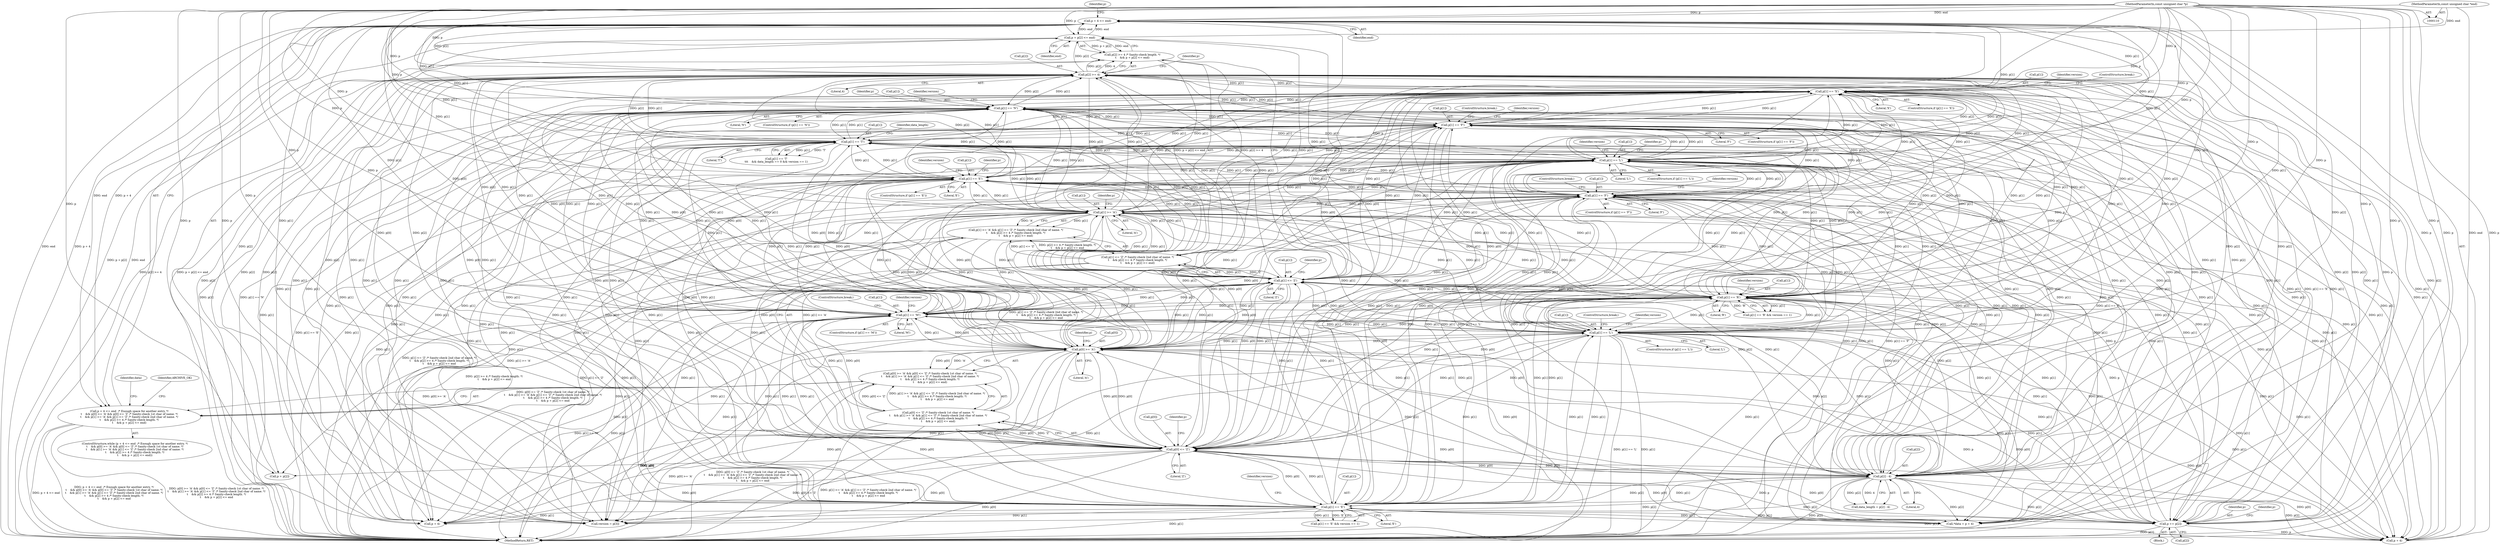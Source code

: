 digraph "0_libarchive_8312eaa576014cd9b965012af51bc1f967b12423@pointer" {
"1000128" [label="(Call,p + 4 <= end)"];
"1000348" [label="(Call,p[1] == 'X')"];
"1000305" [label="(Call,p[1] == 'N')"];
"1000539" [label="(Call,p[1] == 'F')"];
"1000488" [label="(Call,p[1] == 'T')"];
"1000465" [label="(Call,p[1] == 'L')"];
"1000198" [label="(Call,p[1] == 'E')"];
"1000516" [label="(Call,p[1] == 'F')"];
"1000146" [label="(Call,p[1] >= 'A')"];
"1000431" [label="(Call,p[1] == 'E')"];
"1000152" [label="(Call,p[1] <= 'Z')"];
"1000113" [label="(MethodParameterIn,const unsigned char *p)"];
"1000556" [label="(Call,p += p[2])"];
"1000180" [label="(Call,p[2] - 4)"];
"1000158" [label="(Call,p[2] >= 4)"];
"1000140" [label="(Call,p[0] <= 'Z')"];
"1000134" [label="(Call,p[0] >= 'A')"];
"1000245" [label="(Call,p[1] == 'L')"];
"1000282" [label="(Call,p[1] == 'M')"];
"1000453" [label="(Call,p[1] == 'R')"];
"1000163" [label="(Call,p + p[2] <= end)"];
"1000128" [label="(Call,p + 4 <= end)"];
"1000114" [label="(MethodParameterIn,const unsigned char *end)"];
"1000127" [label="(Call,p + 4 <= end  /* Enough space for another entry. */\n\t    && p[0] >= 'A' && p[0] <= 'Z' /* Sanity-check 1st char of name. */\n\t    && p[1] >= 'A' && p[1] <= 'Z' /* Sanity-check 2nd char of name. */\n\t    && p[2] >= 4 /* Sanity-check length. */\n\t    && p + p[2] <= end)"];
"1000157" [label="(Call,p[2] >= 4 /* Sanity-check length. */\n\t    && p + p[2] <= end)"];
"1000151" [label="(Call,p[1] <= 'Z' /* Sanity-check 2nd char of name. */\n\t    && p[2] >= 4 /* Sanity-check length. */\n\t    && p + p[2] <= end)"];
"1000145" [label="(Call,p[1] >= 'A' && p[1] <= 'Z' /* Sanity-check 2nd char of name. */\n\t    && p[2] >= 4 /* Sanity-check length. */\n\t    && p + p[2] <= end)"];
"1000139" [label="(Call,p[0] <= 'Z' /* Sanity-check 1st char of name. */\n\t    && p[1] >= 'A' && p[1] <= 'Z' /* Sanity-check 2nd char of name. */\n\t    && p[2] >= 4 /* Sanity-check length. */\n\t    && p + p[2] <= end)"];
"1000133" [label="(Call,p[0] >= 'A' && p[0] <= 'Z' /* Sanity-check 1st char of name. */\n\t    && p[1] >= 'A' && p[1] <= 'Z' /* Sanity-check 2nd char of name. */\n\t    && p[2] >= 4 /* Sanity-check length. */\n\t    && p + p[2] <= end)"];
"1000465" [label="(Call,p[1] == 'L')"];
"1000246" [label="(Call,p[1])"];
"1000244" [label="(ControlStructure,if (p[1] == 'L'))"];
"1000281" [label="(ControlStructure,if (p[1] == 'M'))"];
"1000249" [label="(Literal,'L')"];
"1000180" [label="(Call,p[2] - 4)"];
"1000142" [label="(Identifier,p)"];
"1000282" [label="(Call,p[1] == 'M')"];
"1000140" [label="(Call,p[0] <= 'Z')"];
"1000452" [label="(Call,p[1] == 'R' && version == 1)"];
"1000314" [label="(Identifier,version)"];
"1000153" [label="(Call,p[1])"];
"1000150" [label="(Literal,'A')"];
"1000169" [label="(Identifier,end)"];
"1000198" [label="(Call,p[1] == 'E')"];
"1000145" [label="(Call,p[1] >= 'A' && p[1] <= 'Z' /* Sanity-check 2nd char of name. */\n\t    && p[2] >= 4 /* Sanity-check length. */\n\t    && p + p[2] <= end)"];
"1000427" [label="(ControlStructure,break;)"];
"1000114" [label="(MethodParameterIn,const unsigned char *end)"];
"1000488" [label="(Call,p[1] == 'T')"];
"1000543" [label="(Literal,'F')"];
"1000181" [label="(Call,p[2])"];
"1000302" [label="(ControlStructure,break;)"];
"1000515" [label="(ControlStructure,if (p[1] == 'F'))"];
"1000350" [label="(Identifier,p)"];
"1000141" [label="(Call,p[0])"];
"1000162" [label="(Literal,4)"];
"1000516" [label="(Call,p[1] == 'F')"];
"1000156" [label="(Literal,'Z')"];
"1000163" [label="(Call,p + p[2] <= end)"];
"1000129" [label="(Call,p + 4)"];
"1000135" [label="(Call,p[0])"];
"1000538" [label="(ControlStructure,if (p[1] == 'F'))"];
"1000520" [label="(Literal,'F')"];
"1000558" [label="(Call,p[2])"];
"1000147" [label="(Call,p[1])"];
"1000469" [label="(Literal,'L')"];
"1000134" [label="(Call,p[0] >= 'A')"];
"1000557" [label="(Identifier,p)"];
"1000431" [label="(Call,p[1] == 'E')"];
"1000305" [label="(Call,p[1] == 'N')"];
"1000128" [label="(Call,p + 4 <= end)"];
"1000152" [label="(Call,p[1] <= 'Z')"];
"1000473" [label="(Identifier,version)"];
"1000207" [label="(Identifier,version)"];
"1000489" [label="(Call,p[1])"];
"1000126" [label="(ControlStructure,while (p + 4 <= end  /* Enough space for another entry. */\n\t    && p[0] >= 'A' && p[0] <= 'Z' /* Sanity-check 1st char of name. */\n\t    && p[1] >= 'A' && p[1] <= 'Z' /* Sanity-check 2nd char of name. */\n\t    && p[2] >= 4 /* Sanity-check length. */\n\t    && p + p[2] <= end))"];
"1000199" [label="(Call,p[1])"];
"1000132" [label="(Identifier,end)"];
"1000158" [label="(Call,p[2] >= 4)"];
"1000430" [label="(Call,p[1] == 'E' && version == 1)"];
"1000352" [label="(Literal,'X')"];
"1000536" [label="(ControlStructure,break;)"];
"1000279" [label="(ControlStructure,break;)"];
"1000432" [label="(Call,p[1])"];
"1000459" [label="(Identifier,version)"];
"1000154" [label="(Identifier,p)"];
"1000563" [label="(MethodReturn,RET)"];
"1000138" [label="(Literal,'A')"];
"1000283" [label="(Call,p[1])"];
"1000457" [label="(Literal,'R')"];
"1000553" [label="(ControlStructure,break;)"];
"1000539" [label="(Call,p[1] == 'F')"];
"1000173" [label="(Identifier,data)"];
"1000466" [label="(Call,p[1])"];
"1000170" [label="(Block,)"];
"1000464" [label="(ControlStructure,if (p[1] == 'L'))"];
"1000113" [label="(MethodParameterIn,const unsigned char *p)"];
"1000151" [label="(Call,p[1] <= 'Z' /* Sanity-check 2nd char of name. */\n\t    && p[2] >= 4 /* Sanity-check length. */\n\t    && p + p[2] <= end)"];
"1000164" [label="(Call,p + p[2])"];
"1000254" [label="(Identifier,version)"];
"1000347" [label="(ControlStructure,if (p[1] == 'X'))"];
"1000349" [label="(Call,p[1])"];
"1000356" [label="(Identifier,version)"];
"1000165" [label="(Identifier,p)"];
"1000309" [label="(Literal,'N')"];
"1000495" [label="(Identifier,data_length)"];
"1000202" [label="(Literal,'E')"];
"1000197" [label="(ControlStructure,if (p[1] == 'E'))"];
"1000492" [label="(Literal,'T')"];
"1000547" [label="(Identifier,version)"];
"1000304" [label="(ControlStructure,if (p[1] == 'N'))"];
"1000437" [label="(Identifier,version)"];
"1000127" [label="(Call,p + 4 <= end  /* Enough space for another entry. */\n\t    && p[0] >= 'A' && p[0] <= 'Z' /* Sanity-check 1st char of name. */\n\t    && p[1] >= 'A' && p[1] <= 'Z' /* Sanity-check 2nd char of name. */\n\t    && p[2] >= 4 /* Sanity-check length. */\n\t    && p + p[2] <= end)"];
"1000562" [label="(Identifier,ARCHIVE_OK)"];
"1000148" [label="(Identifier,p)"];
"1000286" [label="(Literal,'M')"];
"1000487" [label="(Call,p[1] == 'T'\n\t\t\t    && data_length == 0 && version == 1)"];
"1000146" [label="(Call,p[1] >= 'A')"];
"1000454" [label="(Call,p[1])"];
"1000490" [label="(Identifier,p)"];
"1000556" [label="(Call,p += p[2])"];
"1000144" [label="(Literal,'Z')"];
"1000157" [label="(Call,p[2] >= 4 /* Sanity-check length. */\n\t    && p + p[2] <= end)"];
"1000348" [label="(Call,p[1] == 'X')"];
"1000186" [label="(Call,version = p[3])"];
"1000136" [label="(Identifier,p)"];
"1000160" [label="(Identifier,p)"];
"1000174" [label="(Call,p + 4)"];
"1000517" [label="(Call,p[1])"];
"1000290" [label="(Identifier,version)"];
"1000133" [label="(Call,p[0] >= 'A' && p[0] <= 'Z' /* Sanity-check 1st char of name. */\n\t    && p[1] >= 'A' && p[1] <= 'Z' /* Sanity-check 2nd char of name. */\n\t    && p[2] >= 4 /* Sanity-check length. */\n\t    && p + p[2] <= end)"];
"1000184" [label="(Literal,4)"];
"1000178" [label="(Call,data_length = p[2] - 4)"];
"1000540" [label="(Call,p[1])"];
"1000306" [label="(Call,p[1])"];
"1000139" [label="(Call,p[0] <= 'Z' /* Sanity-check 1st char of name. */\n\t    && p[1] >= 'A' && p[1] <= 'Z' /* Sanity-check 2nd char of name. */\n\t    && p[2] >= 4 /* Sanity-check length. */\n\t    && p + p[2] <= end)"];
"1000524" [label="(Identifier,version)"];
"1000247" [label="(Identifier,p)"];
"1000453" [label="(Call,p[1] == 'R')"];
"1000130" [label="(Identifier,p)"];
"1000159" [label="(Call,p[2])"];
"1000245" [label="(Call,p[1] == 'L')"];
"1000435" [label="(Literal,'E')"];
"1000172" [label="(Call,*data = p + 4)"];
"1000128" -> "1000127"  [label="AST: "];
"1000128" -> "1000132"  [label="CFG: "];
"1000129" -> "1000128"  [label="AST: "];
"1000132" -> "1000128"  [label="AST: "];
"1000136" -> "1000128"  [label="CFG: "];
"1000127" -> "1000128"  [label="CFG: "];
"1000128" -> "1000563"  [label="DDG: end"];
"1000128" -> "1000563"  [label="DDG: p + 4"];
"1000128" -> "1000127"  [label="DDG: p + 4"];
"1000128" -> "1000127"  [label="DDG: end"];
"1000348" -> "1000128"  [label="DDG: p[1]"];
"1000488" -> "1000128"  [label="DDG: p[1]"];
"1000556" -> "1000128"  [label="DDG: p"];
"1000140" -> "1000128"  [label="DDG: p[0]"];
"1000198" -> "1000128"  [label="DDG: p[1]"];
"1000516" -> "1000128"  [label="DDG: p[1]"];
"1000146" -> "1000128"  [label="DDG: p[1]"];
"1000465" -> "1000128"  [label="DDG: p[1]"];
"1000539" -> "1000128"  [label="DDG: p[1]"];
"1000305" -> "1000128"  [label="DDG: p[1]"];
"1000431" -> "1000128"  [label="DDG: p[1]"];
"1000152" -> "1000128"  [label="DDG: p[1]"];
"1000134" -> "1000128"  [label="DDG: p[0]"];
"1000245" -> "1000128"  [label="DDG: p[1]"];
"1000282" -> "1000128"  [label="DDG: p[1]"];
"1000453" -> "1000128"  [label="DDG: p[1]"];
"1000113" -> "1000128"  [label="DDG: p"];
"1000158" -> "1000128"  [label="DDG: p[2]"];
"1000180" -> "1000128"  [label="DDG: p[2]"];
"1000163" -> "1000128"  [label="DDG: end"];
"1000114" -> "1000128"  [label="DDG: end"];
"1000128" -> "1000163"  [label="DDG: end"];
"1000348" -> "1000347"  [label="AST: "];
"1000348" -> "1000352"  [label="CFG: "];
"1000349" -> "1000348"  [label="AST: "];
"1000352" -> "1000348"  [label="AST: "];
"1000356" -> "1000348"  [label="CFG: "];
"1000427" -> "1000348"  [label="CFG: "];
"1000348" -> "1000563"  [label="DDG: p[1]"];
"1000348" -> "1000563"  [label="DDG: p[1] == 'X'"];
"1000348" -> "1000129"  [label="DDG: p[1]"];
"1000348" -> "1000134"  [label="DDG: p[1]"];
"1000348" -> "1000140"  [label="DDG: p[1]"];
"1000348" -> "1000146"  [label="DDG: p[1]"];
"1000348" -> "1000152"  [label="DDG: p[1]"];
"1000348" -> "1000158"  [label="DDG: p[1]"];
"1000348" -> "1000172"  [label="DDG: p[1]"];
"1000348" -> "1000174"  [label="DDG: p[1]"];
"1000348" -> "1000180"  [label="DDG: p[1]"];
"1000348" -> "1000186"  [label="DDG: p[1]"];
"1000348" -> "1000198"  [label="DDG: p[1]"];
"1000348" -> "1000245"  [label="DDG: p[1]"];
"1000348" -> "1000282"  [label="DDG: p[1]"];
"1000348" -> "1000305"  [label="DDG: p[1]"];
"1000305" -> "1000348"  [label="DDG: p[1]"];
"1000113" -> "1000348"  [label="DDG: p"];
"1000488" -> "1000348"  [label="DDG: p[1]"];
"1000140" -> "1000348"  [label="DDG: p[0]"];
"1000198" -> "1000348"  [label="DDG: p[1]"];
"1000516" -> "1000348"  [label="DDG: p[1]"];
"1000146" -> "1000348"  [label="DDG: p[1]"];
"1000539" -> "1000348"  [label="DDG: p[1]"];
"1000158" -> "1000348"  [label="DDG: p[2]"];
"1000431" -> "1000348"  [label="DDG: p[1]"];
"1000152" -> "1000348"  [label="DDG: p[1]"];
"1000134" -> "1000348"  [label="DDG: p[0]"];
"1000245" -> "1000348"  [label="DDG: p[1]"];
"1000282" -> "1000348"  [label="DDG: p[1]"];
"1000453" -> "1000348"  [label="DDG: p[1]"];
"1000465" -> "1000348"  [label="DDG: p[1]"];
"1000180" -> "1000348"  [label="DDG: p[2]"];
"1000348" -> "1000431"  [label="DDG: p[1]"];
"1000348" -> "1000453"  [label="DDG: p[1]"];
"1000348" -> "1000465"  [label="DDG: p[1]"];
"1000348" -> "1000488"  [label="DDG: p[1]"];
"1000348" -> "1000516"  [label="DDG: p[1]"];
"1000348" -> "1000539"  [label="DDG: p[1]"];
"1000348" -> "1000556"  [label="DDG: p[1]"];
"1000305" -> "1000304"  [label="AST: "];
"1000305" -> "1000309"  [label="CFG: "];
"1000306" -> "1000305"  [label="AST: "];
"1000309" -> "1000305"  [label="AST: "];
"1000314" -> "1000305"  [label="CFG: "];
"1000350" -> "1000305"  [label="CFG: "];
"1000305" -> "1000563"  [label="DDG: p[1] == 'N'"];
"1000305" -> "1000563"  [label="DDG: p[1]"];
"1000305" -> "1000129"  [label="DDG: p[1]"];
"1000305" -> "1000134"  [label="DDG: p[1]"];
"1000305" -> "1000140"  [label="DDG: p[1]"];
"1000305" -> "1000146"  [label="DDG: p[1]"];
"1000305" -> "1000152"  [label="DDG: p[1]"];
"1000305" -> "1000158"  [label="DDG: p[1]"];
"1000305" -> "1000172"  [label="DDG: p[1]"];
"1000305" -> "1000174"  [label="DDG: p[1]"];
"1000305" -> "1000180"  [label="DDG: p[1]"];
"1000305" -> "1000186"  [label="DDG: p[1]"];
"1000305" -> "1000198"  [label="DDG: p[1]"];
"1000305" -> "1000245"  [label="DDG: p[1]"];
"1000305" -> "1000282"  [label="DDG: p[1]"];
"1000539" -> "1000305"  [label="DDG: p[1]"];
"1000488" -> "1000305"  [label="DDG: p[1]"];
"1000198" -> "1000305"  [label="DDG: p[1]"];
"1000516" -> "1000305"  [label="DDG: p[1]"];
"1000146" -> "1000305"  [label="DDG: p[1]"];
"1000465" -> "1000305"  [label="DDG: p[1]"];
"1000431" -> "1000305"  [label="DDG: p[1]"];
"1000152" -> "1000305"  [label="DDG: p[1]"];
"1000245" -> "1000305"  [label="DDG: p[1]"];
"1000282" -> "1000305"  [label="DDG: p[1]"];
"1000453" -> "1000305"  [label="DDG: p[1]"];
"1000113" -> "1000305"  [label="DDG: p"];
"1000140" -> "1000305"  [label="DDG: p[0]"];
"1000158" -> "1000305"  [label="DDG: p[2]"];
"1000134" -> "1000305"  [label="DDG: p[0]"];
"1000180" -> "1000305"  [label="DDG: p[2]"];
"1000305" -> "1000431"  [label="DDG: p[1]"];
"1000305" -> "1000453"  [label="DDG: p[1]"];
"1000305" -> "1000465"  [label="DDG: p[1]"];
"1000305" -> "1000488"  [label="DDG: p[1]"];
"1000305" -> "1000516"  [label="DDG: p[1]"];
"1000305" -> "1000539"  [label="DDG: p[1]"];
"1000305" -> "1000556"  [label="DDG: p[1]"];
"1000539" -> "1000538"  [label="AST: "];
"1000539" -> "1000543"  [label="CFG: "];
"1000540" -> "1000539"  [label="AST: "];
"1000543" -> "1000539"  [label="AST: "];
"1000547" -> "1000539"  [label="CFG: "];
"1000553" -> "1000539"  [label="CFG: "];
"1000539" -> "1000563"  [label="DDG: p[1]"];
"1000539" -> "1000563"  [label="DDG: p[1] == 'F'"];
"1000539" -> "1000129"  [label="DDG: p[1]"];
"1000539" -> "1000134"  [label="DDG: p[1]"];
"1000539" -> "1000140"  [label="DDG: p[1]"];
"1000539" -> "1000146"  [label="DDG: p[1]"];
"1000539" -> "1000152"  [label="DDG: p[1]"];
"1000539" -> "1000158"  [label="DDG: p[1]"];
"1000539" -> "1000172"  [label="DDG: p[1]"];
"1000539" -> "1000174"  [label="DDG: p[1]"];
"1000539" -> "1000180"  [label="DDG: p[1]"];
"1000539" -> "1000186"  [label="DDG: p[1]"];
"1000539" -> "1000198"  [label="DDG: p[1]"];
"1000539" -> "1000245"  [label="DDG: p[1]"];
"1000539" -> "1000282"  [label="DDG: p[1]"];
"1000539" -> "1000431"  [label="DDG: p[1]"];
"1000539" -> "1000453"  [label="DDG: p[1]"];
"1000539" -> "1000465"  [label="DDG: p[1]"];
"1000539" -> "1000488"  [label="DDG: p[1]"];
"1000539" -> "1000516"  [label="DDG: p[1]"];
"1000488" -> "1000539"  [label="DDG: p[1]"];
"1000198" -> "1000539"  [label="DDG: p[1]"];
"1000516" -> "1000539"  [label="DDG: p[1]"];
"1000146" -> "1000539"  [label="DDG: p[1]"];
"1000465" -> "1000539"  [label="DDG: p[1]"];
"1000431" -> "1000539"  [label="DDG: p[1]"];
"1000152" -> "1000539"  [label="DDG: p[1]"];
"1000245" -> "1000539"  [label="DDG: p[1]"];
"1000282" -> "1000539"  [label="DDG: p[1]"];
"1000453" -> "1000539"  [label="DDG: p[1]"];
"1000113" -> "1000539"  [label="DDG: p"];
"1000140" -> "1000539"  [label="DDG: p[0]"];
"1000158" -> "1000539"  [label="DDG: p[2]"];
"1000134" -> "1000539"  [label="DDG: p[0]"];
"1000180" -> "1000539"  [label="DDG: p[2]"];
"1000539" -> "1000556"  [label="DDG: p[1]"];
"1000488" -> "1000487"  [label="AST: "];
"1000488" -> "1000492"  [label="CFG: "];
"1000489" -> "1000488"  [label="AST: "];
"1000492" -> "1000488"  [label="AST: "];
"1000495" -> "1000488"  [label="CFG: "];
"1000487" -> "1000488"  [label="CFG: "];
"1000488" -> "1000563"  [label="DDG: p[1]"];
"1000488" -> "1000129"  [label="DDG: p[1]"];
"1000488" -> "1000134"  [label="DDG: p[1]"];
"1000488" -> "1000140"  [label="DDG: p[1]"];
"1000488" -> "1000146"  [label="DDG: p[1]"];
"1000488" -> "1000152"  [label="DDG: p[1]"];
"1000488" -> "1000158"  [label="DDG: p[1]"];
"1000488" -> "1000172"  [label="DDG: p[1]"];
"1000488" -> "1000174"  [label="DDG: p[1]"];
"1000488" -> "1000180"  [label="DDG: p[1]"];
"1000488" -> "1000186"  [label="DDG: p[1]"];
"1000488" -> "1000198"  [label="DDG: p[1]"];
"1000488" -> "1000245"  [label="DDG: p[1]"];
"1000488" -> "1000282"  [label="DDG: p[1]"];
"1000488" -> "1000431"  [label="DDG: p[1]"];
"1000488" -> "1000453"  [label="DDG: p[1]"];
"1000488" -> "1000465"  [label="DDG: p[1]"];
"1000488" -> "1000487"  [label="DDG: p[1]"];
"1000488" -> "1000487"  [label="DDG: 'T'"];
"1000465" -> "1000488"  [label="DDG: p[1]"];
"1000113" -> "1000488"  [label="DDG: p"];
"1000140" -> "1000488"  [label="DDG: p[0]"];
"1000198" -> "1000488"  [label="DDG: p[1]"];
"1000516" -> "1000488"  [label="DDG: p[1]"];
"1000146" -> "1000488"  [label="DDG: p[1]"];
"1000158" -> "1000488"  [label="DDG: p[2]"];
"1000431" -> "1000488"  [label="DDG: p[1]"];
"1000152" -> "1000488"  [label="DDG: p[1]"];
"1000134" -> "1000488"  [label="DDG: p[0]"];
"1000245" -> "1000488"  [label="DDG: p[1]"];
"1000282" -> "1000488"  [label="DDG: p[1]"];
"1000453" -> "1000488"  [label="DDG: p[1]"];
"1000180" -> "1000488"  [label="DDG: p[2]"];
"1000488" -> "1000516"  [label="DDG: p[1]"];
"1000488" -> "1000556"  [label="DDG: p[1]"];
"1000465" -> "1000464"  [label="AST: "];
"1000465" -> "1000469"  [label="CFG: "];
"1000466" -> "1000465"  [label="AST: "];
"1000469" -> "1000465"  [label="AST: "];
"1000473" -> "1000465"  [label="CFG: "];
"1000490" -> "1000465"  [label="CFG: "];
"1000465" -> "1000563"  [label="DDG: p[1] == 'L'"];
"1000465" -> "1000563"  [label="DDG: p[1]"];
"1000465" -> "1000129"  [label="DDG: p[1]"];
"1000465" -> "1000134"  [label="DDG: p[1]"];
"1000465" -> "1000140"  [label="DDG: p[1]"];
"1000465" -> "1000146"  [label="DDG: p[1]"];
"1000465" -> "1000152"  [label="DDG: p[1]"];
"1000465" -> "1000158"  [label="DDG: p[1]"];
"1000465" -> "1000172"  [label="DDG: p[1]"];
"1000465" -> "1000174"  [label="DDG: p[1]"];
"1000465" -> "1000180"  [label="DDG: p[1]"];
"1000465" -> "1000186"  [label="DDG: p[1]"];
"1000465" -> "1000198"  [label="DDG: p[1]"];
"1000465" -> "1000245"  [label="DDG: p[1]"];
"1000465" -> "1000282"  [label="DDG: p[1]"];
"1000465" -> "1000431"  [label="DDG: p[1]"];
"1000465" -> "1000453"  [label="DDG: p[1]"];
"1000198" -> "1000465"  [label="DDG: p[1]"];
"1000516" -> "1000465"  [label="DDG: p[1]"];
"1000146" -> "1000465"  [label="DDG: p[1]"];
"1000431" -> "1000465"  [label="DDG: p[1]"];
"1000152" -> "1000465"  [label="DDG: p[1]"];
"1000245" -> "1000465"  [label="DDG: p[1]"];
"1000282" -> "1000465"  [label="DDG: p[1]"];
"1000453" -> "1000465"  [label="DDG: p[1]"];
"1000113" -> "1000465"  [label="DDG: p"];
"1000140" -> "1000465"  [label="DDG: p[0]"];
"1000158" -> "1000465"  [label="DDG: p[2]"];
"1000134" -> "1000465"  [label="DDG: p[0]"];
"1000180" -> "1000465"  [label="DDG: p[2]"];
"1000465" -> "1000516"  [label="DDG: p[1]"];
"1000465" -> "1000556"  [label="DDG: p[1]"];
"1000198" -> "1000197"  [label="AST: "];
"1000198" -> "1000202"  [label="CFG: "];
"1000199" -> "1000198"  [label="AST: "];
"1000202" -> "1000198"  [label="AST: "];
"1000207" -> "1000198"  [label="CFG: "];
"1000247" -> "1000198"  [label="CFG: "];
"1000198" -> "1000563"  [label="DDG: p[1]"];
"1000198" -> "1000563"  [label="DDG: p[1] == 'E'"];
"1000198" -> "1000129"  [label="DDG: p[1]"];
"1000198" -> "1000134"  [label="DDG: p[1]"];
"1000198" -> "1000140"  [label="DDG: p[1]"];
"1000198" -> "1000146"  [label="DDG: p[1]"];
"1000198" -> "1000152"  [label="DDG: p[1]"];
"1000198" -> "1000158"  [label="DDG: p[1]"];
"1000198" -> "1000172"  [label="DDG: p[1]"];
"1000198" -> "1000174"  [label="DDG: p[1]"];
"1000198" -> "1000180"  [label="DDG: p[1]"];
"1000198" -> "1000186"  [label="DDG: p[1]"];
"1000516" -> "1000198"  [label="DDG: p[1]"];
"1000146" -> "1000198"  [label="DDG: p[1]"];
"1000431" -> "1000198"  [label="DDG: p[1]"];
"1000152" -> "1000198"  [label="DDG: p[1]"];
"1000245" -> "1000198"  [label="DDG: p[1]"];
"1000282" -> "1000198"  [label="DDG: p[1]"];
"1000453" -> "1000198"  [label="DDG: p[1]"];
"1000113" -> "1000198"  [label="DDG: p"];
"1000140" -> "1000198"  [label="DDG: p[0]"];
"1000158" -> "1000198"  [label="DDG: p[2]"];
"1000134" -> "1000198"  [label="DDG: p[0]"];
"1000180" -> "1000198"  [label="DDG: p[2]"];
"1000198" -> "1000245"  [label="DDG: p[1]"];
"1000198" -> "1000282"  [label="DDG: p[1]"];
"1000198" -> "1000431"  [label="DDG: p[1]"];
"1000198" -> "1000453"  [label="DDG: p[1]"];
"1000198" -> "1000516"  [label="DDG: p[1]"];
"1000198" -> "1000556"  [label="DDG: p[1]"];
"1000516" -> "1000515"  [label="AST: "];
"1000516" -> "1000520"  [label="CFG: "];
"1000517" -> "1000516"  [label="AST: "];
"1000520" -> "1000516"  [label="AST: "];
"1000524" -> "1000516"  [label="CFG: "];
"1000536" -> "1000516"  [label="CFG: "];
"1000516" -> "1000563"  [label="DDG: p[1] == 'F'"];
"1000516" -> "1000563"  [label="DDG: p[1]"];
"1000516" -> "1000129"  [label="DDG: p[1]"];
"1000516" -> "1000134"  [label="DDG: p[1]"];
"1000516" -> "1000140"  [label="DDG: p[1]"];
"1000516" -> "1000146"  [label="DDG: p[1]"];
"1000516" -> "1000152"  [label="DDG: p[1]"];
"1000516" -> "1000158"  [label="DDG: p[1]"];
"1000516" -> "1000172"  [label="DDG: p[1]"];
"1000516" -> "1000174"  [label="DDG: p[1]"];
"1000516" -> "1000180"  [label="DDG: p[1]"];
"1000516" -> "1000186"  [label="DDG: p[1]"];
"1000516" -> "1000245"  [label="DDG: p[1]"];
"1000516" -> "1000282"  [label="DDG: p[1]"];
"1000516" -> "1000431"  [label="DDG: p[1]"];
"1000516" -> "1000453"  [label="DDG: p[1]"];
"1000146" -> "1000516"  [label="DDG: p[1]"];
"1000431" -> "1000516"  [label="DDG: p[1]"];
"1000152" -> "1000516"  [label="DDG: p[1]"];
"1000245" -> "1000516"  [label="DDG: p[1]"];
"1000282" -> "1000516"  [label="DDG: p[1]"];
"1000453" -> "1000516"  [label="DDG: p[1]"];
"1000113" -> "1000516"  [label="DDG: p"];
"1000140" -> "1000516"  [label="DDG: p[0]"];
"1000158" -> "1000516"  [label="DDG: p[2]"];
"1000134" -> "1000516"  [label="DDG: p[0]"];
"1000180" -> "1000516"  [label="DDG: p[2]"];
"1000516" -> "1000556"  [label="DDG: p[1]"];
"1000146" -> "1000145"  [label="AST: "];
"1000146" -> "1000150"  [label="CFG: "];
"1000147" -> "1000146"  [label="AST: "];
"1000150" -> "1000146"  [label="AST: "];
"1000154" -> "1000146"  [label="CFG: "];
"1000145" -> "1000146"  [label="CFG: "];
"1000146" -> "1000563"  [label="DDG: p[1]"];
"1000146" -> "1000129"  [label="DDG: p[1]"];
"1000146" -> "1000134"  [label="DDG: p[1]"];
"1000146" -> "1000140"  [label="DDG: p[1]"];
"1000146" -> "1000145"  [label="DDG: p[1]"];
"1000146" -> "1000145"  [label="DDG: 'A'"];
"1000431" -> "1000146"  [label="DDG: p[1]"];
"1000152" -> "1000146"  [label="DDG: p[1]"];
"1000245" -> "1000146"  [label="DDG: p[1]"];
"1000282" -> "1000146"  [label="DDG: p[1]"];
"1000453" -> "1000146"  [label="DDG: p[1]"];
"1000113" -> "1000146"  [label="DDG: p"];
"1000556" -> "1000146"  [label="DDG: p"];
"1000140" -> "1000146"  [label="DDG: p[0]"];
"1000134" -> "1000146"  [label="DDG: p[0]"];
"1000158" -> "1000146"  [label="DDG: p[2]"];
"1000180" -> "1000146"  [label="DDG: p[2]"];
"1000146" -> "1000152"  [label="DDG: p[1]"];
"1000146" -> "1000158"  [label="DDG: p[1]"];
"1000146" -> "1000172"  [label="DDG: p[1]"];
"1000146" -> "1000174"  [label="DDG: p[1]"];
"1000146" -> "1000180"  [label="DDG: p[1]"];
"1000146" -> "1000186"  [label="DDG: p[1]"];
"1000146" -> "1000245"  [label="DDG: p[1]"];
"1000146" -> "1000282"  [label="DDG: p[1]"];
"1000146" -> "1000431"  [label="DDG: p[1]"];
"1000146" -> "1000453"  [label="DDG: p[1]"];
"1000146" -> "1000556"  [label="DDG: p[1]"];
"1000431" -> "1000430"  [label="AST: "];
"1000431" -> "1000435"  [label="CFG: "];
"1000432" -> "1000431"  [label="AST: "];
"1000435" -> "1000431"  [label="AST: "];
"1000437" -> "1000431"  [label="CFG: "];
"1000430" -> "1000431"  [label="CFG: "];
"1000431" -> "1000563"  [label="DDG: p[1]"];
"1000431" -> "1000129"  [label="DDG: p[1]"];
"1000431" -> "1000134"  [label="DDG: p[1]"];
"1000431" -> "1000140"  [label="DDG: p[1]"];
"1000431" -> "1000152"  [label="DDG: p[1]"];
"1000431" -> "1000158"  [label="DDG: p[1]"];
"1000431" -> "1000172"  [label="DDG: p[1]"];
"1000431" -> "1000174"  [label="DDG: p[1]"];
"1000431" -> "1000180"  [label="DDG: p[1]"];
"1000431" -> "1000186"  [label="DDG: p[1]"];
"1000431" -> "1000245"  [label="DDG: p[1]"];
"1000431" -> "1000282"  [label="DDG: p[1]"];
"1000431" -> "1000430"  [label="DDG: p[1]"];
"1000431" -> "1000430"  [label="DDG: 'E'"];
"1000152" -> "1000431"  [label="DDG: p[1]"];
"1000245" -> "1000431"  [label="DDG: p[1]"];
"1000282" -> "1000431"  [label="DDG: p[1]"];
"1000453" -> "1000431"  [label="DDG: p[1]"];
"1000113" -> "1000431"  [label="DDG: p"];
"1000140" -> "1000431"  [label="DDG: p[0]"];
"1000158" -> "1000431"  [label="DDG: p[2]"];
"1000134" -> "1000431"  [label="DDG: p[0]"];
"1000180" -> "1000431"  [label="DDG: p[2]"];
"1000431" -> "1000453"  [label="DDG: p[1]"];
"1000431" -> "1000556"  [label="DDG: p[1]"];
"1000152" -> "1000151"  [label="AST: "];
"1000152" -> "1000156"  [label="CFG: "];
"1000153" -> "1000152"  [label="AST: "];
"1000156" -> "1000152"  [label="AST: "];
"1000160" -> "1000152"  [label="CFG: "];
"1000151" -> "1000152"  [label="CFG: "];
"1000152" -> "1000563"  [label="DDG: p[1]"];
"1000152" -> "1000129"  [label="DDG: p[1]"];
"1000152" -> "1000134"  [label="DDG: p[1]"];
"1000152" -> "1000140"  [label="DDG: p[1]"];
"1000152" -> "1000151"  [label="DDG: p[1]"];
"1000152" -> "1000151"  [label="DDG: 'Z'"];
"1000113" -> "1000152"  [label="DDG: p"];
"1000556" -> "1000152"  [label="DDG: p"];
"1000140" -> "1000152"  [label="DDG: p[0]"];
"1000134" -> "1000152"  [label="DDG: p[0]"];
"1000245" -> "1000152"  [label="DDG: p[1]"];
"1000282" -> "1000152"  [label="DDG: p[1]"];
"1000453" -> "1000152"  [label="DDG: p[1]"];
"1000158" -> "1000152"  [label="DDG: p[2]"];
"1000180" -> "1000152"  [label="DDG: p[2]"];
"1000152" -> "1000158"  [label="DDG: p[1]"];
"1000152" -> "1000163"  [label="DDG: p[1]"];
"1000152" -> "1000164"  [label="DDG: p[1]"];
"1000152" -> "1000172"  [label="DDG: p[1]"];
"1000152" -> "1000174"  [label="DDG: p[1]"];
"1000152" -> "1000180"  [label="DDG: p[1]"];
"1000152" -> "1000186"  [label="DDG: p[1]"];
"1000152" -> "1000245"  [label="DDG: p[1]"];
"1000152" -> "1000282"  [label="DDG: p[1]"];
"1000152" -> "1000453"  [label="DDG: p[1]"];
"1000152" -> "1000556"  [label="DDG: p[1]"];
"1000113" -> "1000110"  [label="AST: "];
"1000113" -> "1000563"  [label="DDG: p"];
"1000113" -> "1000129"  [label="DDG: p"];
"1000113" -> "1000134"  [label="DDG: p"];
"1000113" -> "1000140"  [label="DDG: p"];
"1000113" -> "1000158"  [label="DDG: p"];
"1000113" -> "1000163"  [label="DDG: p"];
"1000113" -> "1000164"  [label="DDG: p"];
"1000113" -> "1000172"  [label="DDG: p"];
"1000113" -> "1000174"  [label="DDG: p"];
"1000113" -> "1000180"  [label="DDG: p"];
"1000113" -> "1000186"  [label="DDG: p"];
"1000113" -> "1000245"  [label="DDG: p"];
"1000113" -> "1000282"  [label="DDG: p"];
"1000113" -> "1000453"  [label="DDG: p"];
"1000113" -> "1000556"  [label="DDG: p"];
"1000556" -> "1000170"  [label="AST: "];
"1000556" -> "1000558"  [label="CFG: "];
"1000557" -> "1000556"  [label="AST: "];
"1000558" -> "1000556"  [label="AST: "];
"1000130" -> "1000556"  [label="CFG: "];
"1000556" -> "1000563"  [label="DDG: p[2]"];
"1000556" -> "1000129"  [label="DDG: p"];
"1000556" -> "1000134"  [label="DDG: p"];
"1000556" -> "1000140"  [label="DDG: p"];
"1000556" -> "1000158"  [label="DDG: p"];
"1000180" -> "1000556"  [label="DDG: p[2]"];
"1000140" -> "1000556"  [label="DDG: p[0]"];
"1000134" -> "1000556"  [label="DDG: p[0]"];
"1000245" -> "1000556"  [label="DDG: p[1]"];
"1000282" -> "1000556"  [label="DDG: p[1]"];
"1000453" -> "1000556"  [label="DDG: p[1]"];
"1000158" -> "1000556"  [label="DDG: p[2]"];
"1000180" -> "1000178"  [label="AST: "];
"1000180" -> "1000184"  [label="CFG: "];
"1000181" -> "1000180"  [label="AST: "];
"1000184" -> "1000180"  [label="AST: "];
"1000178" -> "1000180"  [label="CFG: "];
"1000180" -> "1000563"  [label="DDG: p[2]"];
"1000180" -> "1000129"  [label="DDG: p[2]"];
"1000180" -> "1000134"  [label="DDG: p[2]"];
"1000180" -> "1000140"  [label="DDG: p[2]"];
"1000180" -> "1000158"  [label="DDG: p[2]"];
"1000180" -> "1000172"  [label="DDG: p[2]"];
"1000180" -> "1000174"  [label="DDG: p[2]"];
"1000180" -> "1000178"  [label="DDG: p[2]"];
"1000180" -> "1000178"  [label="DDG: 4"];
"1000158" -> "1000180"  [label="DDG: p[2]"];
"1000140" -> "1000180"  [label="DDG: p[0]"];
"1000134" -> "1000180"  [label="DDG: p[0]"];
"1000245" -> "1000180"  [label="DDG: p[1]"];
"1000282" -> "1000180"  [label="DDG: p[1]"];
"1000453" -> "1000180"  [label="DDG: p[1]"];
"1000180" -> "1000186"  [label="DDG: p[2]"];
"1000180" -> "1000245"  [label="DDG: p[2]"];
"1000180" -> "1000282"  [label="DDG: p[2]"];
"1000180" -> "1000453"  [label="DDG: p[2]"];
"1000158" -> "1000157"  [label="AST: "];
"1000158" -> "1000162"  [label="CFG: "];
"1000159" -> "1000158"  [label="AST: "];
"1000162" -> "1000158"  [label="AST: "];
"1000165" -> "1000158"  [label="CFG: "];
"1000157" -> "1000158"  [label="CFG: "];
"1000158" -> "1000563"  [label="DDG: p[2]"];
"1000158" -> "1000129"  [label="DDG: p[2]"];
"1000158" -> "1000134"  [label="DDG: p[2]"];
"1000158" -> "1000140"  [label="DDG: p[2]"];
"1000158" -> "1000157"  [label="DDG: p[2]"];
"1000158" -> "1000157"  [label="DDG: 4"];
"1000140" -> "1000158"  [label="DDG: p[0]"];
"1000134" -> "1000158"  [label="DDG: p[0]"];
"1000245" -> "1000158"  [label="DDG: p[1]"];
"1000282" -> "1000158"  [label="DDG: p[1]"];
"1000453" -> "1000158"  [label="DDG: p[1]"];
"1000158" -> "1000163"  [label="DDG: p[2]"];
"1000158" -> "1000164"  [label="DDG: p[2]"];
"1000158" -> "1000172"  [label="DDG: p[2]"];
"1000158" -> "1000174"  [label="DDG: p[2]"];
"1000158" -> "1000186"  [label="DDG: p[2]"];
"1000158" -> "1000245"  [label="DDG: p[2]"];
"1000158" -> "1000282"  [label="DDG: p[2]"];
"1000158" -> "1000453"  [label="DDG: p[2]"];
"1000140" -> "1000139"  [label="AST: "];
"1000140" -> "1000144"  [label="CFG: "];
"1000141" -> "1000140"  [label="AST: "];
"1000144" -> "1000140"  [label="AST: "];
"1000148" -> "1000140"  [label="CFG: "];
"1000139" -> "1000140"  [label="CFG: "];
"1000140" -> "1000563"  [label="DDG: p[0]"];
"1000140" -> "1000129"  [label="DDG: p[0]"];
"1000140" -> "1000134"  [label="DDG: p[0]"];
"1000140" -> "1000139"  [label="DDG: p[0]"];
"1000140" -> "1000139"  [label="DDG: 'Z'"];
"1000134" -> "1000140"  [label="DDG: p[0]"];
"1000245" -> "1000140"  [label="DDG: p[1]"];
"1000282" -> "1000140"  [label="DDG: p[1]"];
"1000453" -> "1000140"  [label="DDG: p[1]"];
"1000140" -> "1000163"  [label="DDG: p[0]"];
"1000140" -> "1000164"  [label="DDG: p[0]"];
"1000140" -> "1000172"  [label="DDG: p[0]"];
"1000140" -> "1000174"  [label="DDG: p[0]"];
"1000140" -> "1000186"  [label="DDG: p[0]"];
"1000140" -> "1000245"  [label="DDG: p[0]"];
"1000140" -> "1000282"  [label="DDG: p[0]"];
"1000140" -> "1000453"  [label="DDG: p[0]"];
"1000134" -> "1000133"  [label="AST: "];
"1000134" -> "1000138"  [label="CFG: "];
"1000135" -> "1000134"  [label="AST: "];
"1000138" -> "1000134"  [label="AST: "];
"1000142" -> "1000134"  [label="CFG: "];
"1000133" -> "1000134"  [label="CFG: "];
"1000134" -> "1000563"  [label="DDG: p[0]"];
"1000134" -> "1000129"  [label="DDG: p[0]"];
"1000134" -> "1000133"  [label="DDG: p[0]"];
"1000134" -> "1000133"  [label="DDG: 'A'"];
"1000245" -> "1000134"  [label="DDG: p[1]"];
"1000282" -> "1000134"  [label="DDG: p[1]"];
"1000453" -> "1000134"  [label="DDG: p[1]"];
"1000134" -> "1000172"  [label="DDG: p[0]"];
"1000134" -> "1000174"  [label="DDG: p[0]"];
"1000134" -> "1000186"  [label="DDG: p[0]"];
"1000134" -> "1000245"  [label="DDG: p[0]"];
"1000134" -> "1000282"  [label="DDG: p[0]"];
"1000134" -> "1000453"  [label="DDG: p[0]"];
"1000245" -> "1000244"  [label="AST: "];
"1000245" -> "1000249"  [label="CFG: "];
"1000246" -> "1000245"  [label="AST: "];
"1000249" -> "1000245"  [label="AST: "];
"1000254" -> "1000245"  [label="CFG: "];
"1000279" -> "1000245"  [label="CFG: "];
"1000245" -> "1000563"  [label="DDG: p[1] == 'L'"];
"1000245" -> "1000563"  [label="DDG: p[1]"];
"1000245" -> "1000129"  [label="DDG: p[1]"];
"1000245" -> "1000172"  [label="DDG: p[1]"];
"1000245" -> "1000174"  [label="DDG: p[1]"];
"1000245" -> "1000186"  [label="DDG: p[1]"];
"1000282" -> "1000245"  [label="DDG: p[1]"];
"1000453" -> "1000245"  [label="DDG: p[1]"];
"1000245" -> "1000282"  [label="DDG: p[1]"];
"1000245" -> "1000453"  [label="DDG: p[1]"];
"1000282" -> "1000281"  [label="AST: "];
"1000282" -> "1000286"  [label="CFG: "];
"1000283" -> "1000282"  [label="AST: "];
"1000286" -> "1000282"  [label="AST: "];
"1000290" -> "1000282"  [label="CFG: "];
"1000302" -> "1000282"  [label="CFG: "];
"1000282" -> "1000563"  [label="DDG: p[1] == 'M'"];
"1000282" -> "1000563"  [label="DDG: p[1]"];
"1000282" -> "1000129"  [label="DDG: p[1]"];
"1000282" -> "1000172"  [label="DDG: p[1]"];
"1000282" -> "1000174"  [label="DDG: p[1]"];
"1000282" -> "1000186"  [label="DDG: p[1]"];
"1000453" -> "1000282"  [label="DDG: p[1]"];
"1000282" -> "1000453"  [label="DDG: p[1]"];
"1000453" -> "1000452"  [label="AST: "];
"1000453" -> "1000457"  [label="CFG: "];
"1000454" -> "1000453"  [label="AST: "];
"1000457" -> "1000453"  [label="AST: "];
"1000459" -> "1000453"  [label="CFG: "];
"1000452" -> "1000453"  [label="CFG: "];
"1000453" -> "1000563"  [label="DDG: p[1]"];
"1000453" -> "1000129"  [label="DDG: p[1]"];
"1000453" -> "1000172"  [label="DDG: p[1]"];
"1000453" -> "1000174"  [label="DDG: p[1]"];
"1000453" -> "1000186"  [label="DDG: p[1]"];
"1000453" -> "1000452"  [label="DDG: p[1]"];
"1000453" -> "1000452"  [label="DDG: 'R'"];
"1000163" -> "1000157"  [label="AST: "];
"1000163" -> "1000169"  [label="CFG: "];
"1000164" -> "1000163"  [label="AST: "];
"1000169" -> "1000163"  [label="AST: "];
"1000157" -> "1000163"  [label="CFG: "];
"1000163" -> "1000563"  [label="DDG: p + p[2]"];
"1000163" -> "1000563"  [label="DDG: end"];
"1000163" -> "1000157"  [label="DDG: p + p[2]"];
"1000163" -> "1000157"  [label="DDG: end"];
"1000114" -> "1000163"  [label="DDG: end"];
"1000114" -> "1000110"  [label="AST: "];
"1000114" -> "1000563"  [label="DDG: end"];
"1000127" -> "1000126"  [label="AST: "];
"1000127" -> "1000133"  [label="CFG: "];
"1000133" -> "1000127"  [label="AST: "];
"1000173" -> "1000127"  [label="CFG: "];
"1000562" -> "1000127"  [label="CFG: "];
"1000127" -> "1000563"  [label="DDG: p + 4 <= end  /* Enough space for another entry. */\n\t    && p[0] >= 'A' && p[0] <= 'Z' /* Sanity-check 1st char of name. */\n\t    && p[1] >= 'A' && p[1] <= 'Z' /* Sanity-check 2nd char of name. */\n\t    && p[2] >= 4 /* Sanity-check length. */\n\t    && p + p[2] <= end"];
"1000127" -> "1000563"  [label="DDG: p[0] >= 'A' && p[0] <= 'Z' /* Sanity-check 1st char of name. */\n\t    && p[1] >= 'A' && p[1] <= 'Z' /* Sanity-check 2nd char of name. */\n\t    && p[2] >= 4 /* Sanity-check length. */\n\t    && p + p[2] <= end"];
"1000127" -> "1000563"  [label="DDG: p + 4 <= end"];
"1000133" -> "1000127"  [label="DDG: p[0] >= 'A'"];
"1000133" -> "1000127"  [label="DDG: p[0] <= 'Z' /* Sanity-check 1st char of name. */\n\t    && p[1] >= 'A' && p[1] <= 'Z' /* Sanity-check 2nd char of name. */\n\t    && p[2] >= 4 /* Sanity-check length. */\n\t    && p + p[2] <= end"];
"1000157" -> "1000151"  [label="AST: "];
"1000151" -> "1000157"  [label="CFG: "];
"1000157" -> "1000563"  [label="DDG: p[2] >= 4"];
"1000157" -> "1000563"  [label="DDG: p + p[2] <= end"];
"1000157" -> "1000151"  [label="DDG: p[2] >= 4"];
"1000157" -> "1000151"  [label="DDG: p + p[2] <= end"];
"1000151" -> "1000145"  [label="AST: "];
"1000145" -> "1000151"  [label="CFG: "];
"1000151" -> "1000563"  [label="DDG: p[2] >= 4 /* Sanity-check length. */\n\t    && p + p[2] <= end"];
"1000151" -> "1000563"  [label="DDG: p[1] <= 'Z'"];
"1000151" -> "1000145"  [label="DDG: p[1] <= 'Z'"];
"1000151" -> "1000145"  [label="DDG: p[2] >= 4 /* Sanity-check length. */\n\t    && p + p[2] <= end"];
"1000145" -> "1000139"  [label="AST: "];
"1000139" -> "1000145"  [label="CFG: "];
"1000145" -> "1000563"  [label="DDG: p[1] <= 'Z' /* Sanity-check 2nd char of name. */\n\t    && p[2] >= 4 /* Sanity-check length. */\n\t    && p + p[2] <= end"];
"1000145" -> "1000563"  [label="DDG: p[1] >= 'A'"];
"1000145" -> "1000139"  [label="DDG: p[1] >= 'A'"];
"1000145" -> "1000139"  [label="DDG: p[1] <= 'Z' /* Sanity-check 2nd char of name. */\n\t    && p[2] >= 4 /* Sanity-check length. */\n\t    && p + p[2] <= end"];
"1000139" -> "1000133"  [label="AST: "];
"1000133" -> "1000139"  [label="CFG: "];
"1000139" -> "1000563"  [label="DDG: p[0] <= 'Z'"];
"1000139" -> "1000563"  [label="DDG: p[1] >= 'A' && p[1] <= 'Z' /* Sanity-check 2nd char of name. */\n\t    && p[2] >= 4 /* Sanity-check length. */\n\t    && p + p[2] <= end"];
"1000139" -> "1000133"  [label="DDG: p[0] <= 'Z'"];
"1000139" -> "1000133"  [label="DDG: p[1] >= 'A' && p[1] <= 'Z' /* Sanity-check 2nd char of name. */\n\t    && p[2] >= 4 /* Sanity-check length. */\n\t    && p + p[2] <= end"];
"1000133" -> "1000563"  [label="DDG: p[0] <= 'Z' /* Sanity-check 1st char of name. */\n\t    && p[1] >= 'A' && p[1] <= 'Z' /* Sanity-check 2nd char of name. */\n\t    && p[2] >= 4 /* Sanity-check length. */\n\t    && p + p[2] <= end"];
"1000133" -> "1000563"  [label="DDG: p[0] >= 'A'"];
}
